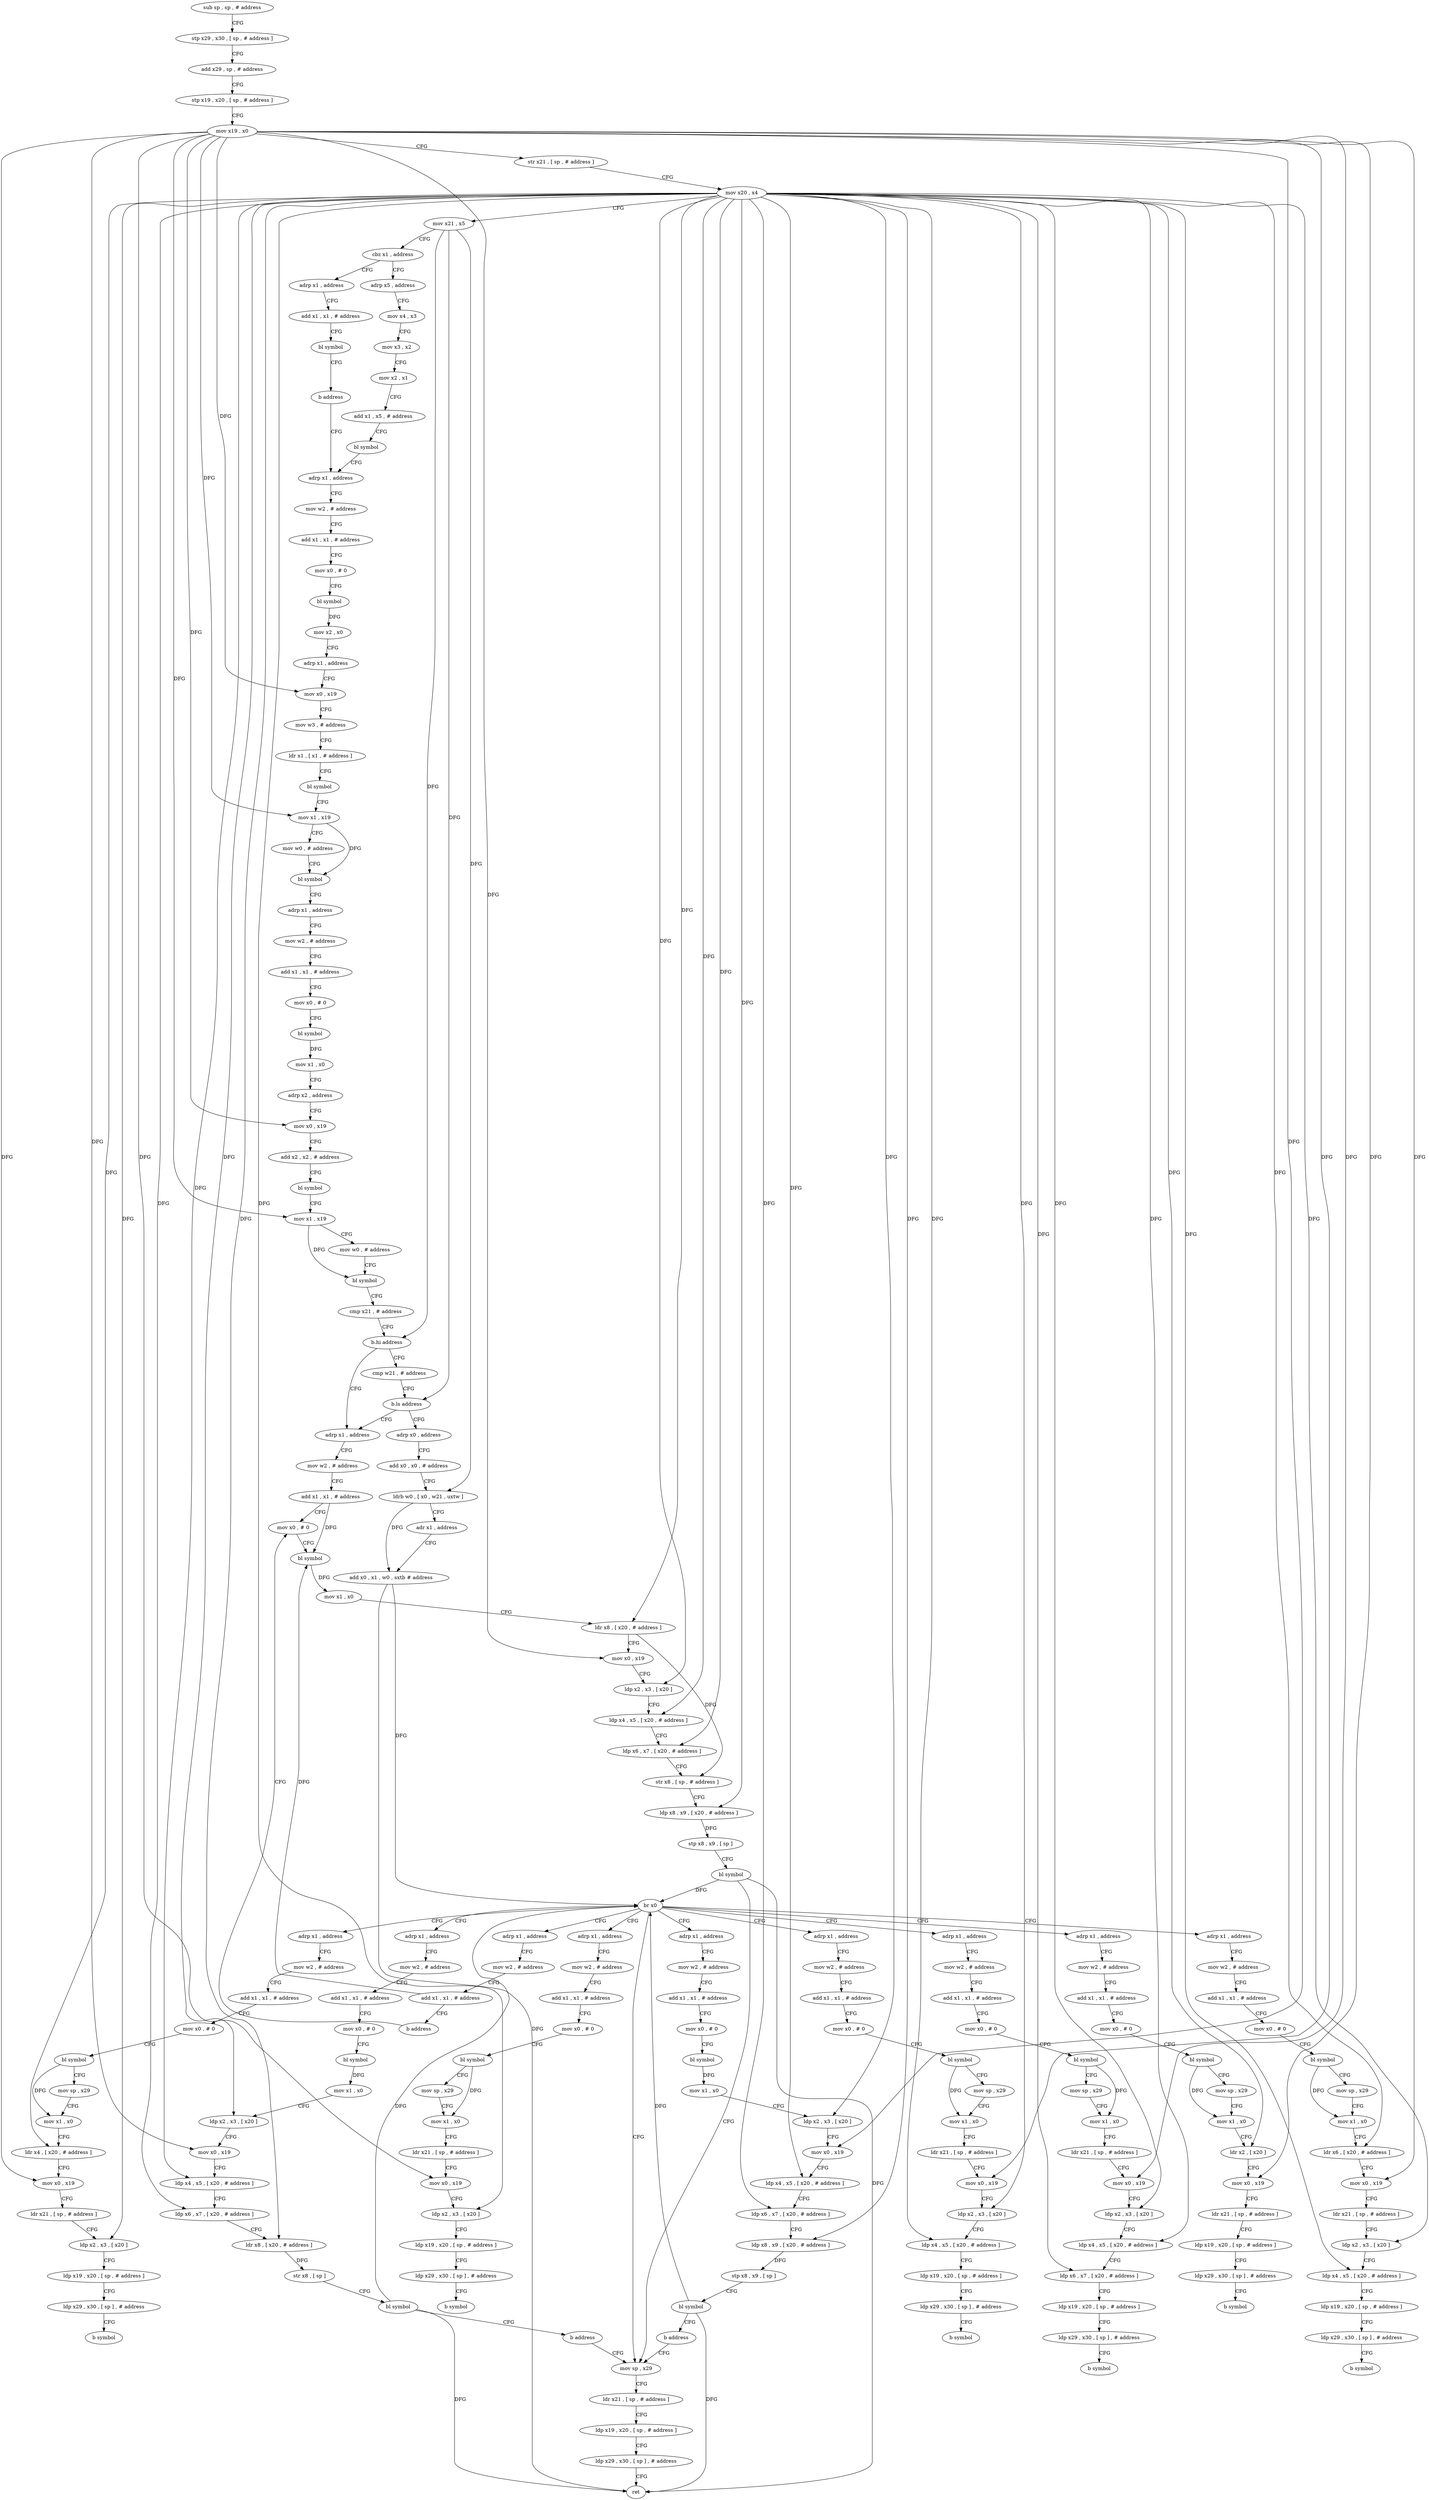 digraph "func" {
"266520" [label = "sub sp , sp , # address" ]
"266524" [label = "stp x29 , x30 , [ sp , # address ]" ]
"266528" [label = "add x29 , sp , # address" ]
"266532" [label = "stp x19 , x20 , [ sp , # address ]" ]
"266536" [label = "mov x19 , x0" ]
"266540" [label = "str x21 , [ sp , # address ]" ]
"266544" [label = "mov x20 , x4" ]
"266548" [label = "mov x21 , x5" ]
"266552" [label = "cbz x1 , address" ]
"267288" [label = "adrp x1 , address" ]
"266556" [label = "adrp x5 , address" ]
"267292" [label = "add x1 , x1 , # address" ]
"267296" [label = "bl symbol" ]
"267300" [label = "b address" ]
"266580" [label = "adrp x1 , address" ]
"266560" [label = "mov x4 , x3" ]
"266564" [label = "mov x3 , x2" ]
"266568" [label = "mov x2 , x1" ]
"266572" [label = "add x1 , x5 , # address" ]
"266576" [label = "bl symbol" ]
"266584" [label = "mov w2 , # address" ]
"266588" [label = "add x1 , x1 , # address" ]
"266592" [label = "mov x0 , # 0" ]
"266596" [label = "bl symbol" ]
"266600" [label = "mov x2 , x0" ]
"266604" [label = "adrp x1 , address" ]
"266608" [label = "mov x0 , x19" ]
"266612" [label = "mov w3 , # address" ]
"266616" [label = "ldr x1 , [ x1 , # address ]" ]
"266620" [label = "bl symbol" ]
"266624" [label = "mov x1 , x19" ]
"266628" [label = "mov w0 , # address" ]
"266632" [label = "bl symbol" ]
"266636" [label = "adrp x1 , address" ]
"266640" [label = "mov w2 , # address" ]
"266644" [label = "add x1 , x1 , # address" ]
"266648" [label = "mov x0 , # 0" ]
"266652" [label = "bl symbol" ]
"266656" [label = "mov x1 , x0" ]
"266660" [label = "adrp x2 , address" ]
"266664" [label = "mov x0 , x19" ]
"266668" [label = "add x2 , x2 , # address" ]
"266672" [label = "bl symbol" ]
"266676" [label = "mov x1 , x19" ]
"266680" [label = "mov w0 , # address" ]
"266684" [label = "bl symbol" ]
"266688" [label = "cmp x21 , # address" ]
"266692" [label = "b.hi address" ]
"266704" [label = "adrp x1 , address" ]
"266696" [label = "cmp w21 , # address" ]
"266708" [label = "mov w2 , # address" ]
"266712" [label = "add x1 , x1 , # address" ]
"266716" [label = "mov x0 , # 0" ]
"266700" [label = "b.ls address" ]
"266784" [label = "adrp x0 , address" ]
"266788" [label = "add x0 , x0 , # address" ]
"266792" [label = "ldrb w0 , [ x0 , w21 , uxtw ]" ]
"266796" [label = "adr x1 , address" ]
"266800" [label = "add x0 , x1 , w0 , sxtb # address" ]
"266804" [label = "br x0" ]
"266764" [label = "mov sp , x29" ]
"266808" [label = "adrp x1 , address" ]
"266864" [label = "adrp x1 , address" ]
"266920" [label = "adrp x1 , address" ]
"266984" [label = "adrp x1 , address" ]
"267048" [label = "adrp x1 , address" ]
"267104" [label = "adrp x1 , address" ]
"267160" [label = "adrp x1 , address" ]
"267216" [label = "adrp x1 , address" ]
"267272" [label = "adrp x1 , address" ]
"266768" [label = "ldr x21 , [ sp , # address ]" ]
"266772" [label = "ldp x19 , x20 , [ sp , # address ]" ]
"266776" [label = "ldp x29 , x30 , [ sp ] , # address" ]
"266780" [label = "ret" ]
"266812" [label = "mov w2 , # address" ]
"266816" [label = "add x1 , x1 , # address" ]
"266820" [label = "mov x0 , # 0" ]
"266824" [label = "bl symbol" ]
"266828" [label = "mov x1 , x0" ]
"266832" [label = "ldp x2 , x3 , [ x20 ]" ]
"266836" [label = "mov x0 , x19" ]
"266840" [label = "ldp x4 , x5 , [ x20 , # address ]" ]
"266844" [label = "ldp x6 , x7 , [ x20 , # address ]" ]
"266848" [label = "ldp x8 , x9 , [ x20 , # address ]" ]
"266852" [label = "stp x8 , x9 , [ sp ]" ]
"266856" [label = "bl symbol" ]
"266860" [label = "b address" ]
"266868" [label = "mov w2 , # address" ]
"266872" [label = "add x1 , x1 , # address" ]
"266876" [label = "mov x0 , # 0" ]
"266880" [label = "bl symbol" ]
"266884" [label = "mov x1 , x0" ]
"266888" [label = "ldp x2 , x3 , [ x20 ]" ]
"266892" [label = "mov x0 , x19" ]
"266896" [label = "ldp x4 , x5 , [ x20 , # address ]" ]
"266900" [label = "ldp x6 , x7 , [ x20 , # address ]" ]
"266904" [label = "ldr x8 , [ x20 , # address ]" ]
"266908" [label = "str x8 , [ sp ]" ]
"266912" [label = "bl symbol" ]
"266916" [label = "b address" ]
"266924" [label = "mov w2 , # address" ]
"266928" [label = "add x1 , x1 , # address" ]
"266932" [label = "mov x0 , # 0" ]
"266936" [label = "bl symbol" ]
"266940" [label = "mov sp , x29" ]
"266944" [label = "mov x1 , x0" ]
"266948" [label = "ldr x21 , [ sp , # address ]" ]
"266952" [label = "mov x0 , x19" ]
"266956" [label = "ldp x2 , x3 , [ x20 ]" ]
"266960" [label = "ldp x4 , x5 , [ x20 , # address ]" ]
"266964" [label = "ldp x6 , x7 , [ x20 , # address ]" ]
"266968" [label = "ldp x19 , x20 , [ sp , # address ]" ]
"266972" [label = "ldp x29 , x30 , [ sp ] , # address" ]
"266976" [label = "b symbol" ]
"266988" [label = "mov w2 , # address" ]
"266992" [label = "add x1 , x1 , # address" ]
"266996" [label = "mov x0 , # 0" ]
"267000" [label = "bl symbol" ]
"267004" [label = "mov sp , x29" ]
"267008" [label = "mov x1 , x0" ]
"267012" [label = "ldr x6 , [ x20 , # address ]" ]
"267016" [label = "mov x0 , x19" ]
"267020" [label = "ldr x21 , [ sp , # address ]" ]
"267024" [label = "ldp x2 , x3 , [ x20 ]" ]
"267028" [label = "ldp x4 , x5 , [ x20 , # address ]" ]
"267032" [label = "ldp x19 , x20 , [ sp , # address ]" ]
"267036" [label = "ldp x29 , x30 , [ sp ] , # address" ]
"267040" [label = "b symbol" ]
"267052" [label = "mov w2 , # address" ]
"267056" [label = "add x1 , x1 , # address" ]
"267060" [label = "mov x0 , # 0" ]
"267064" [label = "bl symbol" ]
"267068" [label = "mov sp , x29" ]
"267072" [label = "mov x1 , x0" ]
"267076" [label = "ldr x21 , [ sp , # address ]" ]
"267080" [label = "mov x0 , x19" ]
"267084" [label = "ldp x2 , x3 , [ x20 ]" ]
"267088" [label = "ldp x4 , x5 , [ x20 , # address ]" ]
"267092" [label = "ldp x19 , x20 , [ sp , # address ]" ]
"267096" [label = "ldp x29 , x30 , [ sp ] , # address" ]
"267100" [label = "b symbol" ]
"267108" [label = "mov w2 , # address" ]
"267112" [label = "add x1 , x1 , # address" ]
"267116" [label = "mov x0 , # 0" ]
"267120" [label = "bl symbol" ]
"267124" [label = "mov sp , x29" ]
"267128" [label = "mov x1 , x0" ]
"267132" [label = "ldr x4 , [ x20 , # address ]" ]
"267136" [label = "mov x0 , x19" ]
"267140" [label = "ldr x21 , [ sp , # address ]" ]
"267144" [label = "ldp x2 , x3 , [ x20 ]" ]
"267148" [label = "ldp x19 , x20 , [ sp , # address ]" ]
"267152" [label = "ldp x29 , x30 , [ sp ] , # address" ]
"267156" [label = "b symbol" ]
"267164" [label = "mov w2 , # address" ]
"267168" [label = "add x1 , x1 , # address" ]
"267172" [label = "mov x0 , # 0" ]
"267176" [label = "bl symbol" ]
"267180" [label = "mov sp , x29" ]
"267184" [label = "mov x1 , x0" ]
"267188" [label = "ldr x21 , [ sp , # address ]" ]
"267192" [label = "mov x0 , x19" ]
"267196" [label = "ldp x2 , x3 , [ x20 ]" ]
"267200" [label = "ldp x19 , x20 , [ sp , # address ]" ]
"267204" [label = "ldp x29 , x30 , [ sp ] , # address" ]
"267208" [label = "b symbol" ]
"267220" [label = "mov w2 , # address" ]
"267224" [label = "add x1 , x1 , # address" ]
"267228" [label = "mov x0 , # 0" ]
"267232" [label = "bl symbol" ]
"267236" [label = "mov sp , x29" ]
"267240" [label = "mov x1 , x0" ]
"267244" [label = "ldr x2 , [ x20 ]" ]
"267248" [label = "mov x0 , x19" ]
"267252" [label = "ldr x21 , [ sp , # address ]" ]
"267256" [label = "ldp x19 , x20 , [ sp , # address ]" ]
"267260" [label = "ldp x29 , x30 , [ sp ] , # address" ]
"267264" [label = "b symbol" ]
"267276" [label = "mov w2 , # address" ]
"267280" [label = "add x1 , x1 , # address" ]
"267284" [label = "b address" ]
"266720" [label = "bl symbol" ]
"266724" [label = "mov x1 , x0" ]
"266728" [label = "ldr x8 , [ x20 , # address ]" ]
"266732" [label = "mov x0 , x19" ]
"266736" [label = "ldp x2 , x3 , [ x20 ]" ]
"266740" [label = "ldp x4 , x5 , [ x20 , # address ]" ]
"266744" [label = "ldp x6 , x7 , [ x20 , # address ]" ]
"266748" [label = "str x8 , [ sp , # address ]" ]
"266752" [label = "ldp x8 , x9 , [ x20 , # address ]" ]
"266756" [label = "stp x8 , x9 , [ sp ]" ]
"266760" [label = "bl symbol" ]
"266520" -> "266524" [ label = "CFG" ]
"266524" -> "266528" [ label = "CFG" ]
"266528" -> "266532" [ label = "CFG" ]
"266532" -> "266536" [ label = "CFG" ]
"266536" -> "266540" [ label = "CFG" ]
"266536" -> "266608" [ label = "DFG" ]
"266536" -> "266624" [ label = "DFG" ]
"266536" -> "266664" [ label = "DFG" ]
"266536" -> "266676" [ label = "DFG" ]
"266536" -> "266732" [ label = "DFG" ]
"266536" -> "266836" [ label = "DFG" ]
"266536" -> "266892" [ label = "DFG" ]
"266536" -> "266952" [ label = "DFG" ]
"266536" -> "267016" [ label = "DFG" ]
"266536" -> "267080" [ label = "DFG" ]
"266536" -> "267136" [ label = "DFG" ]
"266536" -> "267192" [ label = "DFG" ]
"266536" -> "267248" [ label = "DFG" ]
"266540" -> "266544" [ label = "CFG" ]
"266544" -> "266548" [ label = "CFG" ]
"266544" -> "266728" [ label = "DFG" ]
"266544" -> "266736" [ label = "DFG" ]
"266544" -> "266740" [ label = "DFG" ]
"266544" -> "266744" [ label = "DFG" ]
"266544" -> "266752" [ label = "DFG" ]
"266544" -> "266832" [ label = "DFG" ]
"266544" -> "266840" [ label = "DFG" ]
"266544" -> "266844" [ label = "DFG" ]
"266544" -> "266848" [ label = "DFG" ]
"266544" -> "266888" [ label = "DFG" ]
"266544" -> "266896" [ label = "DFG" ]
"266544" -> "266900" [ label = "DFG" ]
"266544" -> "266904" [ label = "DFG" ]
"266544" -> "266956" [ label = "DFG" ]
"266544" -> "266960" [ label = "DFG" ]
"266544" -> "266964" [ label = "DFG" ]
"266544" -> "267012" [ label = "DFG" ]
"266544" -> "267024" [ label = "DFG" ]
"266544" -> "267028" [ label = "DFG" ]
"266544" -> "267084" [ label = "DFG" ]
"266544" -> "267088" [ label = "DFG" ]
"266544" -> "267132" [ label = "DFG" ]
"266544" -> "267144" [ label = "DFG" ]
"266544" -> "267196" [ label = "DFG" ]
"266544" -> "267244" [ label = "DFG" ]
"266548" -> "266552" [ label = "CFG" ]
"266548" -> "266692" [ label = "DFG" ]
"266548" -> "266700" [ label = "DFG" ]
"266548" -> "266792" [ label = "DFG" ]
"266552" -> "267288" [ label = "CFG" ]
"266552" -> "266556" [ label = "CFG" ]
"267288" -> "267292" [ label = "CFG" ]
"266556" -> "266560" [ label = "CFG" ]
"267292" -> "267296" [ label = "CFG" ]
"267296" -> "267300" [ label = "CFG" ]
"267300" -> "266580" [ label = "CFG" ]
"266580" -> "266584" [ label = "CFG" ]
"266560" -> "266564" [ label = "CFG" ]
"266564" -> "266568" [ label = "CFG" ]
"266568" -> "266572" [ label = "CFG" ]
"266572" -> "266576" [ label = "CFG" ]
"266576" -> "266580" [ label = "CFG" ]
"266584" -> "266588" [ label = "CFG" ]
"266588" -> "266592" [ label = "CFG" ]
"266592" -> "266596" [ label = "CFG" ]
"266596" -> "266600" [ label = "DFG" ]
"266600" -> "266604" [ label = "CFG" ]
"266604" -> "266608" [ label = "CFG" ]
"266608" -> "266612" [ label = "CFG" ]
"266612" -> "266616" [ label = "CFG" ]
"266616" -> "266620" [ label = "CFG" ]
"266620" -> "266624" [ label = "CFG" ]
"266624" -> "266628" [ label = "CFG" ]
"266624" -> "266632" [ label = "DFG" ]
"266628" -> "266632" [ label = "CFG" ]
"266632" -> "266636" [ label = "CFG" ]
"266636" -> "266640" [ label = "CFG" ]
"266640" -> "266644" [ label = "CFG" ]
"266644" -> "266648" [ label = "CFG" ]
"266648" -> "266652" [ label = "CFG" ]
"266652" -> "266656" [ label = "DFG" ]
"266656" -> "266660" [ label = "CFG" ]
"266660" -> "266664" [ label = "CFG" ]
"266664" -> "266668" [ label = "CFG" ]
"266668" -> "266672" [ label = "CFG" ]
"266672" -> "266676" [ label = "CFG" ]
"266676" -> "266680" [ label = "CFG" ]
"266676" -> "266684" [ label = "DFG" ]
"266680" -> "266684" [ label = "CFG" ]
"266684" -> "266688" [ label = "CFG" ]
"266688" -> "266692" [ label = "CFG" ]
"266692" -> "266704" [ label = "CFG" ]
"266692" -> "266696" [ label = "CFG" ]
"266704" -> "266708" [ label = "CFG" ]
"266696" -> "266700" [ label = "CFG" ]
"266708" -> "266712" [ label = "CFG" ]
"266712" -> "266716" [ label = "CFG" ]
"266712" -> "266720" [ label = "DFG" ]
"266716" -> "266720" [ label = "CFG" ]
"266700" -> "266784" [ label = "CFG" ]
"266700" -> "266704" [ label = "CFG" ]
"266784" -> "266788" [ label = "CFG" ]
"266788" -> "266792" [ label = "CFG" ]
"266792" -> "266796" [ label = "CFG" ]
"266792" -> "266800" [ label = "DFG" ]
"266796" -> "266800" [ label = "CFG" ]
"266800" -> "266804" [ label = "DFG" ]
"266800" -> "266780" [ label = "DFG" ]
"266804" -> "266764" [ label = "CFG" ]
"266804" -> "266808" [ label = "CFG" ]
"266804" -> "266864" [ label = "CFG" ]
"266804" -> "266920" [ label = "CFG" ]
"266804" -> "266984" [ label = "CFG" ]
"266804" -> "267048" [ label = "CFG" ]
"266804" -> "267104" [ label = "CFG" ]
"266804" -> "267160" [ label = "CFG" ]
"266804" -> "267216" [ label = "CFG" ]
"266804" -> "267272" [ label = "CFG" ]
"266764" -> "266768" [ label = "CFG" ]
"266808" -> "266812" [ label = "CFG" ]
"266864" -> "266868" [ label = "CFG" ]
"266920" -> "266924" [ label = "CFG" ]
"266984" -> "266988" [ label = "CFG" ]
"267048" -> "267052" [ label = "CFG" ]
"267104" -> "267108" [ label = "CFG" ]
"267160" -> "267164" [ label = "CFG" ]
"267216" -> "267220" [ label = "CFG" ]
"267272" -> "267276" [ label = "CFG" ]
"266768" -> "266772" [ label = "CFG" ]
"266772" -> "266776" [ label = "CFG" ]
"266776" -> "266780" [ label = "CFG" ]
"266812" -> "266816" [ label = "CFG" ]
"266816" -> "266820" [ label = "CFG" ]
"266820" -> "266824" [ label = "CFG" ]
"266824" -> "266828" [ label = "DFG" ]
"266828" -> "266832" [ label = "CFG" ]
"266832" -> "266836" [ label = "CFG" ]
"266836" -> "266840" [ label = "CFG" ]
"266840" -> "266844" [ label = "CFG" ]
"266844" -> "266848" [ label = "CFG" ]
"266848" -> "266852" [ label = "DFG" ]
"266852" -> "266856" [ label = "CFG" ]
"266856" -> "266860" [ label = "CFG" ]
"266856" -> "266804" [ label = "DFG" ]
"266856" -> "266780" [ label = "DFG" ]
"266860" -> "266764" [ label = "CFG" ]
"266868" -> "266872" [ label = "CFG" ]
"266872" -> "266876" [ label = "CFG" ]
"266876" -> "266880" [ label = "CFG" ]
"266880" -> "266884" [ label = "DFG" ]
"266884" -> "266888" [ label = "CFG" ]
"266888" -> "266892" [ label = "CFG" ]
"266892" -> "266896" [ label = "CFG" ]
"266896" -> "266900" [ label = "CFG" ]
"266900" -> "266904" [ label = "CFG" ]
"266904" -> "266908" [ label = "DFG" ]
"266908" -> "266912" [ label = "CFG" ]
"266912" -> "266916" [ label = "CFG" ]
"266912" -> "266804" [ label = "DFG" ]
"266912" -> "266780" [ label = "DFG" ]
"266916" -> "266764" [ label = "CFG" ]
"266924" -> "266928" [ label = "CFG" ]
"266928" -> "266932" [ label = "CFG" ]
"266932" -> "266936" [ label = "CFG" ]
"266936" -> "266940" [ label = "CFG" ]
"266936" -> "266944" [ label = "DFG" ]
"266940" -> "266944" [ label = "CFG" ]
"266944" -> "266948" [ label = "CFG" ]
"266948" -> "266952" [ label = "CFG" ]
"266952" -> "266956" [ label = "CFG" ]
"266956" -> "266960" [ label = "CFG" ]
"266960" -> "266964" [ label = "CFG" ]
"266964" -> "266968" [ label = "CFG" ]
"266968" -> "266972" [ label = "CFG" ]
"266972" -> "266976" [ label = "CFG" ]
"266988" -> "266992" [ label = "CFG" ]
"266992" -> "266996" [ label = "CFG" ]
"266996" -> "267000" [ label = "CFG" ]
"267000" -> "267004" [ label = "CFG" ]
"267000" -> "267008" [ label = "DFG" ]
"267004" -> "267008" [ label = "CFG" ]
"267008" -> "267012" [ label = "CFG" ]
"267012" -> "267016" [ label = "CFG" ]
"267016" -> "267020" [ label = "CFG" ]
"267020" -> "267024" [ label = "CFG" ]
"267024" -> "267028" [ label = "CFG" ]
"267028" -> "267032" [ label = "CFG" ]
"267032" -> "267036" [ label = "CFG" ]
"267036" -> "267040" [ label = "CFG" ]
"267052" -> "267056" [ label = "CFG" ]
"267056" -> "267060" [ label = "CFG" ]
"267060" -> "267064" [ label = "CFG" ]
"267064" -> "267068" [ label = "CFG" ]
"267064" -> "267072" [ label = "DFG" ]
"267068" -> "267072" [ label = "CFG" ]
"267072" -> "267076" [ label = "CFG" ]
"267076" -> "267080" [ label = "CFG" ]
"267080" -> "267084" [ label = "CFG" ]
"267084" -> "267088" [ label = "CFG" ]
"267088" -> "267092" [ label = "CFG" ]
"267092" -> "267096" [ label = "CFG" ]
"267096" -> "267100" [ label = "CFG" ]
"267108" -> "267112" [ label = "CFG" ]
"267112" -> "267116" [ label = "CFG" ]
"267116" -> "267120" [ label = "CFG" ]
"267120" -> "267124" [ label = "CFG" ]
"267120" -> "267128" [ label = "DFG" ]
"267124" -> "267128" [ label = "CFG" ]
"267128" -> "267132" [ label = "CFG" ]
"267132" -> "267136" [ label = "CFG" ]
"267136" -> "267140" [ label = "CFG" ]
"267140" -> "267144" [ label = "CFG" ]
"267144" -> "267148" [ label = "CFG" ]
"267148" -> "267152" [ label = "CFG" ]
"267152" -> "267156" [ label = "CFG" ]
"267164" -> "267168" [ label = "CFG" ]
"267168" -> "267172" [ label = "CFG" ]
"267172" -> "267176" [ label = "CFG" ]
"267176" -> "267180" [ label = "CFG" ]
"267176" -> "267184" [ label = "DFG" ]
"267180" -> "267184" [ label = "CFG" ]
"267184" -> "267188" [ label = "CFG" ]
"267188" -> "267192" [ label = "CFG" ]
"267192" -> "267196" [ label = "CFG" ]
"267196" -> "267200" [ label = "CFG" ]
"267200" -> "267204" [ label = "CFG" ]
"267204" -> "267208" [ label = "CFG" ]
"267220" -> "267224" [ label = "CFG" ]
"267224" -> "267228" [ label = "CFG" ]
"267228" -> "267232" [ label = "CFG" ]
"267232" -> "267236" [ label = "CFG" ]
"267232" -> "267240" [ label = "DFG" ]
"267236" -> "267240" [ label = "CFG" ]
"267240" -> "267244" [ label = "CFG" ]
"267244" -> "267248" [ label = "CFG" ]
"267248" -> "267252" [ label = "CFG" ]
"267252" -> "267256" [ label = "CFG" ]
"267256" -> "267260" [ label = "CFG" ]
"267260" -> "267264" [ label = "CFG" ]
"267276" -> "267280" [ label = "CFG" ]
"267280" -> "267284" [ label = "CFG" ]
"267280" -> "266720" [ label = "DFG" ]
"267284" -> "266716" [ label = "CFG" ]
"266720" -> "266724" [ label = "DFG" ]
"266724" -> "266728" [ label = "CFG" ]
"266728" -> "266732" [ label = "CFG" ]
"266728" -> "266748" [ label = "DFG" ]
"266732" -> "266736" [ label = "CFG" ]
"266736" -> "266740" [ label = "CFG" ]
"266740" -> "266744" [ label = "CFG" ]
"266744" -> "266748" [ label = "CFG" ]
"266748" -> "266752" [ label = "CFG" ]
"266752" -> "266756" [ label = "DFG" ]
"266756" -> "266760" [ label = "CFG" ]
"266760" -> "266764" [ label = "CFG" ]
"266760" -> "266804" [ label = "DFG" ]
"266760" -> "266780" [ label = "DFG" ]
}

